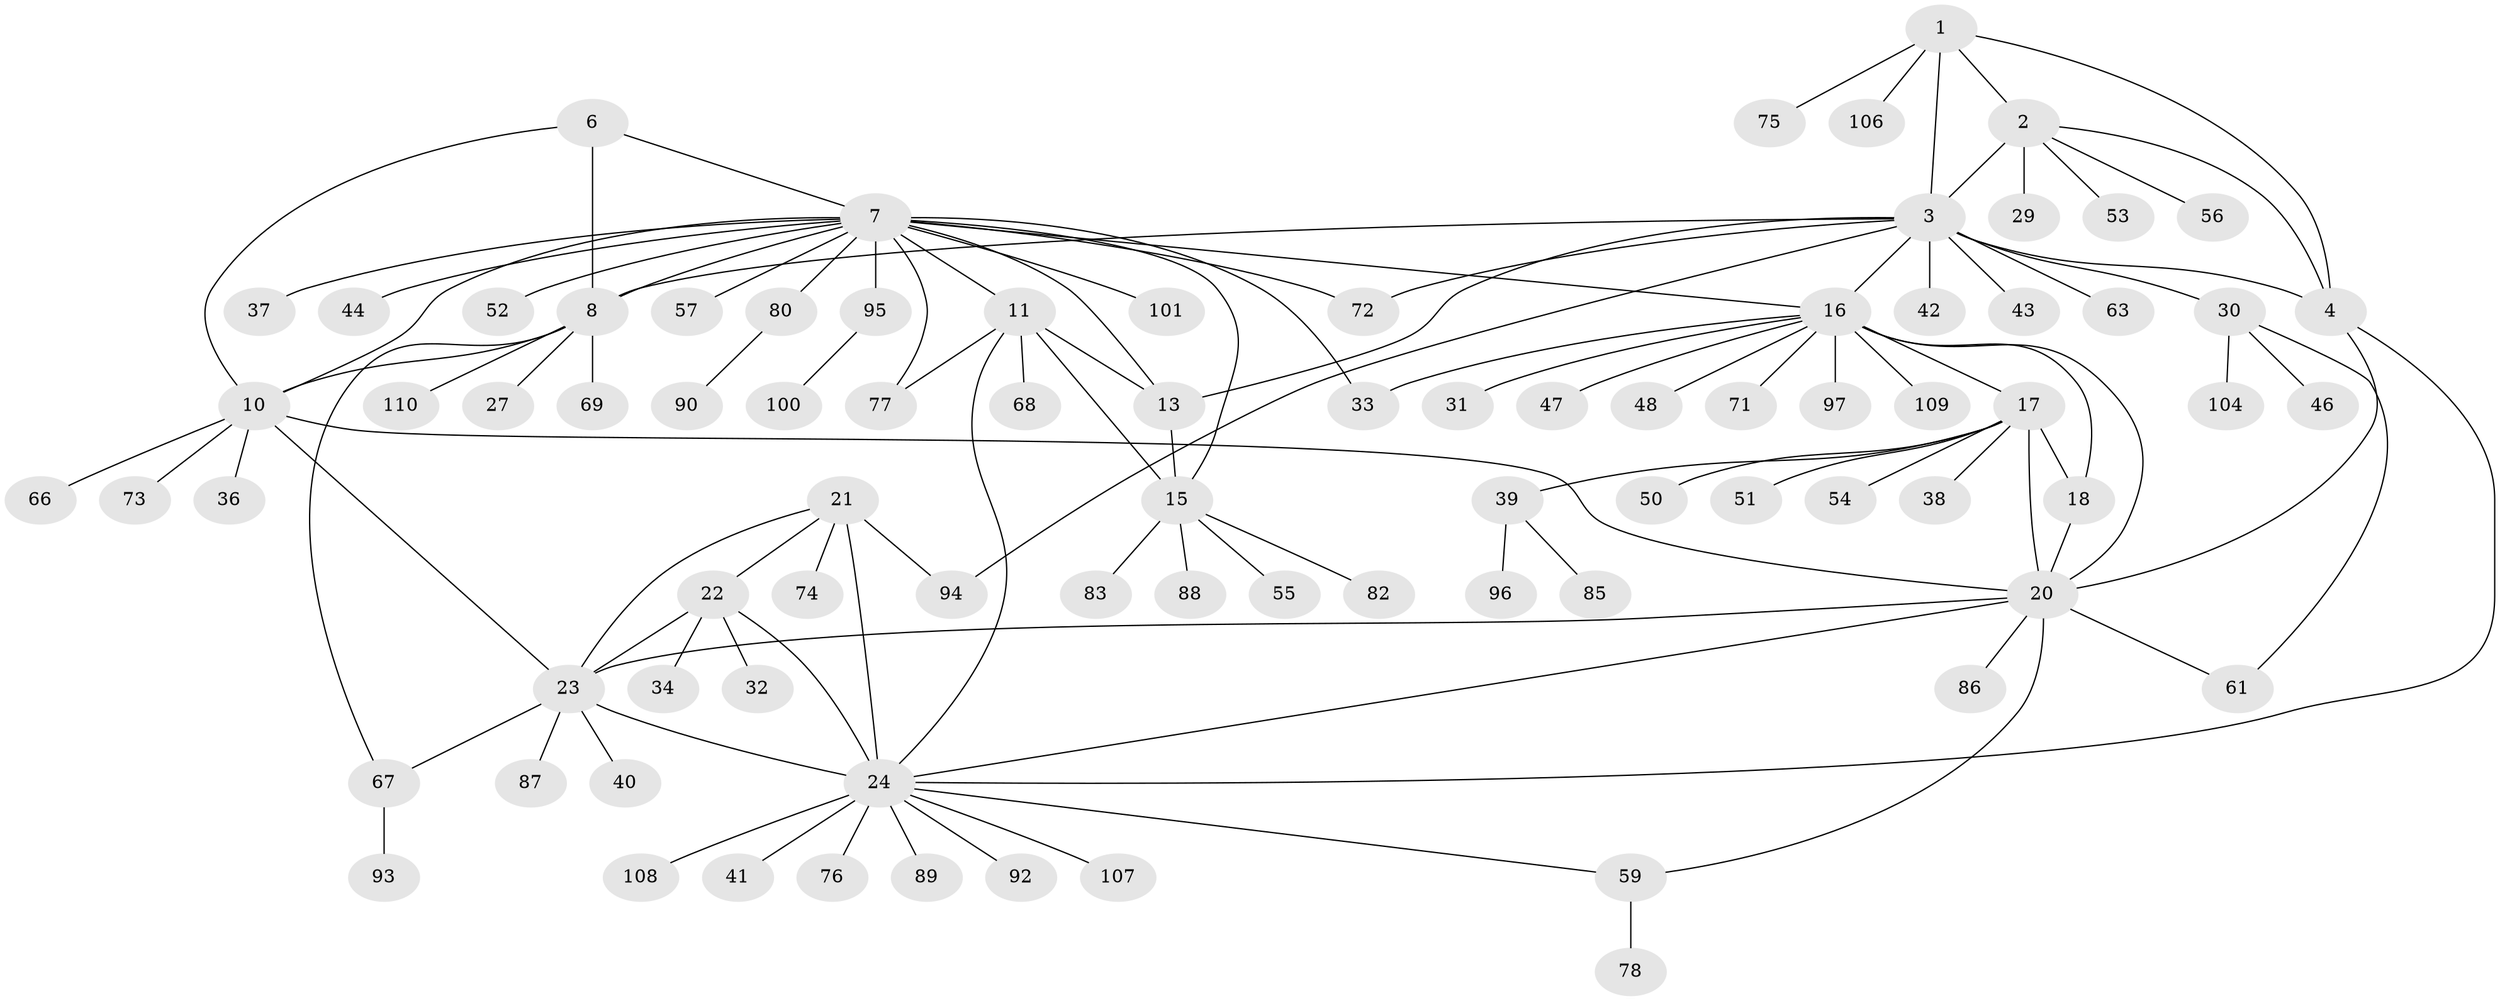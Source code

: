 // Generated by graph-tools (version 1.1) at 2025/24/03/03/25 07:24:16]
// undirected, 84 vertices, 113 edges
graph export_dot {
graph [start="1"]
  node [color=gray90,style=filled];
  1 [super="+102"];
  2 [super="+60"];
  3 [super="+5"];
  4 [super="+62"];
  6;
  7 [super="+12"];
  8 [super="+9"];
  10 [super="+58"];
  11 [super="+14"];
  13 [super="+98"];
  15 [super="+26"];
  16 [super="+19"];
  17 [super="+35"];
  18;
  20 [super="+91"];
  21 [super="+49"];
  22 [super="+28"];
  23 [super="+45"];
  24 [super="+25"];
  27;
  29;
  30 [super="+70"];
  31;
  32 [super="+103"];
  33;
  34;
  36 [super="+105"];
  37;
  38;
  39 [super="+64"];
  40 [super="+65"];
  41;
  42;
  43 [super="+111"];
  44;
  46;
  47;
  48;
  50 [super="+81"];
  51;
  52;
  53;
  54;
  55;
  56;
  57;
  59;
  61;
  63;
  66;
  67 [super="+99"];
  68;
  69;
  71;
  72;
  73;
  74;
  75;
  76 [super="+79"];
  77;
  78;
  80 [super="+84"];
  82;
  83;
  85;
  86;
  87;
  88;
  89;
  90;
  92;
  93;
  94;
  95;
  96;
  97;
  100;
  101;
  104;
  106;
  107;
  108;
  109;
  110;
  1 -- 2;
  1 -- 3 [weight=2];
  1 -- 4;
  1 -- 75;
  1 -- 106;
  2 -- 3 [weight=2];
  2 -- 4;
  2 -- 29;
  2 -- 53;
  2 -- 56;
  3 -- 4 [weight=2];
  3 -- 13;
  3 -- 30;
  3 -- 43;
  3 -- 63;
  3 -- 94;
  3 -- 8;
  3 -- 16;
  3 -- 72;
  3 -- 42;
  4 -- 24;
  4 -- 20;
  6 -- 7;
  6 -- 8 [weight=2];
  6 -- 10;
  7 -- 8 [weight=2];
  7 -- 10;
  7 -- 33;
  7 -- 44;
  7 -- 77;
  7 -- 95;
  7 -- 37;
  7 -- 101;
  7 -- 72;
  7 -- 11 [weight=2];
  7 -- 13;
  7 -- 15;
  7 -- 80;
  7 -- 16;
  7 -- 52;
  7 -- 57;
  8 -- 10 [weight=2];
  8 -- 27;
  8 -- 67;
  8 -- 69;
  8 -- 110;
  10 -- 20;
  10 -- 23;
  10 -- 36;
  10 -- 66;
  10 -- 73;
  11 -- 13 [weight=2];
  11 -- 15 [weight=2];
  11 -- 68;
  11 -- 77;
  11 -- 24;
  13 -- 15;
  15 -- 82;
  15 -- 83;
  15 -- 88;
  15 -- 55;
  16 -- 17 [weight=2];
  16 -- 18 [weight=2];
  16 -- 20 [weight=2];
  16 -- 33;
  16 -- 47;
  16 -- 48;
  16 -- 71;
  16 -- 109;
  16 -- 97;
  16 -- 31;
  17 -- 18;
  17 -- 20;
  17 -- 38;
  17 -- 39;
  17 -- 50;
  17 -- 51;
  17 -- 54;
  18 -- 20;
  20 -- 59;
  20 -- 61;
  20 -- 86;
  20 -- 24;
  20 -- 23;
  21 -- 22;
  21 -- 23;
  21 -- 24 [weight=2];
  21 -- 74;
  21 -- 94;
  22 -- 23;
  22 -- 24 [weight=2];
  22 -- 32;
  22 -- 34;
  23 -- 24 [weight=2];
  23 -- 40;
  23 -- 87;
  23 -- 67;
  24 -- 76;
  24 -- 89;
  24 -- 41;
  24 -- 107;
  24 -- 108;
  24 -- 59;
  24 -- 92;
  30 -- 46;
  30 -- 61;
  30 -- 104;
  39 -- 85;
  39 -- 96;
  59 -- 78;
  67 -- 93;
  80 -- 90;
  95 -- 100;
}
